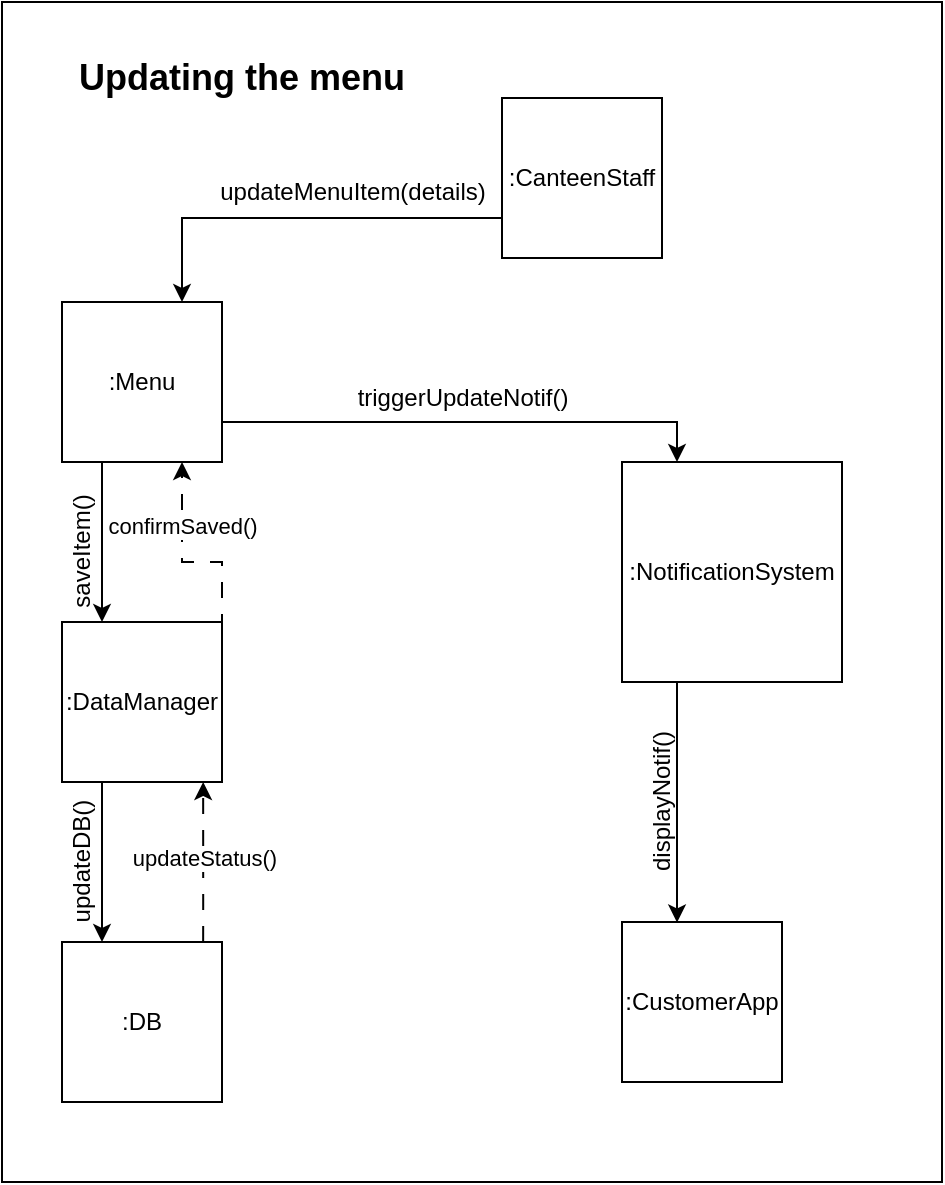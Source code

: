 <mxfile version="23.0.1" type="google">
  <diagram name="Page-1" id="c4acf3e9-155e-7222-9cf6-157b1a14988f">
    <mxGraphModel grid="1" page="1" gridSize="10" guides="1" tooltips="1" connect="1" arrows="1" fold="1" pageScale="1" pageWidth="850" pageHeight="1100" background="none" math="0" shadow="0">
      <root>
        <mxCell id="0" />
        <mxCell id="1" parent="0" />
        <mxCell id="BtlaXIZbuH9xNfWMviYG-48" value="" style="rounded=0;whiteSpace=wrap;html=1;" vertex="1" parent="1">
          <mxGeometry x="170" y="410" width="470" height="590" as="geometry" />
        </mxCell>
        <mxCell id="BtlaXIZbuH9xNfWMviYG-34" style="edgeStyle=orthogonalEdgeStyle;rounded=0;orthogonalLoop=1;jettySize=auto;html=1;exitX=0;exitY=0.75;exitDx=0;exitDy=0;entryX=0.75;entryY=0;entryDx=0;entryDy=0;" edge="1" parent="1" source="BtlaXIZbuH9xNfWMviYG-27" target="BtlaXIZbuH9xNfWMviYG-32">
          <mxGeometry relative="1" as="geometry" />
        </mxCell>
        <mxCell id="BtlaXIZbuH9xNfWMviYG-27" value=":CanteenStaff" style="whiteSpace=wrap;html=1;aspect=fixed;" vertex="1" parent="1">
          <mxGeometry x="420" y="458" width="80" height="80" as="geometry" />
        </mxCell>
        <mxCell id="BtlaXIZbuH9xNfWMviYG-28" value=":NotificationSystem" style="whiteSpace=wrap;html=1;aspect=fixed;" vertex="1" parent="1">
          <mxGeometry x="480" y="640" width="110" height="110" as="geometry" />
        </mxCell>
        <mxCell id="BtlaXIZbuH9xNfWMviYG-37" style="edgeStyle=orthogonalEdgeStyle;rounded=0;orthogonalLoop=1;jettySize=auto;html=1;exitX=0.25;exitY=1;exitDx=0;exitDy=0;entryX=0.25;entryY=0;entryDx=0;entryDy=0;" edge="1" parent="1" source="BtlaXIZbuH9xNfWMviYG-29" target="BtlaXIZbuH9xNfWMviYG-30">
          <mxGeometry relative="1" as="geometry" />
        </mxCell>
        <mxCell id="BtlaXIZbuH9xNfWMviYG-29" value=":DataManager" style="whiteSpace=wrap;html=1;aspect=fixed;" vertex="1" parent="1">
          <mxGeometry x="200" y="720" width="80" height="80" as="geometry" />
        </mxCell>
        <mxCell id="BtlaXIZbuH9xNfWMviYG-30" value=":DB" style="whiteSpace=wrap;html=1;aspect=fixed;" vertex="1" parent="1">
          <mxGeometry x="200" y="880" width="80" height="80" as="geometry" />
        </mxCell>
        <mxCell id="BtlaXIZbuH9xNfWMviYG-31" value=":CustomerApp" style="whiteSpace=wrap;html=1;aspect=fixed;" vertex="1" parent="1">
          <mxGeometry x="480" y="870" width="80" height="80" as="geometry" />
        </mxCell>
        <mxCell id="BtlaXIZbuH9xNfWMviYG-35" style="edgeStyle=orthogonalEdgeStyle;rounded=0;orthogonalLoop=1;jettySize=auto;html=1;exitX=0.25;exitY=1;exitDx=0;exitDy=0;entryX=0.25;entryY=0;entryDx=0;entryDy=0;" edge="1" parent="1" source="BtlaXIZbuH9xNfWMviYG-32" target="BtlaXIZbuH9xNfWMviYG-29">
          <mxGeometry relative="1" as="geometry" />
        </mxCell>
        <mxCell id="BtlaXIZbuH9xNfWMviYG-39" style="edgeStyle=orthogonalEdgeStyle;rounded=0;orthogonalLoop=1;jettySize=auto;html=1;exitX=1;exitY=0.75;exitDx=0;exitDy=0;entryX=0.25;entryY=0;entryDx=0;entryDy=0;" edge="1" parent="1" source="BtlaXIZbuH9xNfWMviYG-32" target="BtlaXIZbuH9xNfWMviYG-28">
          <mxGeometry relative="1" as="geometry" />
        </mxCell>
        <mxCell id="BtlaXIZbuH9xNfWMviYG-32" value=":Menu" style="whiteSpace=wrap;html=1;aspect=fixed;" vertex="1" parent="1">
          <mxGeometry x="200" y="560" width="80" height="80" as="geometry" />
        </mxCell>
        <mxCell id="BtlaXIZbuH9xNfWMviYG-36" style="edgeStyle=orthogonalEdgeStyle;rounded=0;orthogonalLoop=1;jettySize=auto;html=1;exitX=0.75;exitY=0;exitDx=0;exitDy=0;entryX=0.75;entryY=1;entryDx=0;entryDy=0;dashed=1;dashPattern=8 8;" edge="1" parent="1" source="BtlaXIZbuH9xNfWMviYG-29" target="BtlaXIZbuH9xNfWMviYG-32">
          <mxGeometry relative="1" as="geometry">
            <Array as="points">
              <mxPoint x="280" y="720" />
              <mxPoint x="280" y="690" />
              <mxPoint x="260" y="690" />
            </Array>
            <mxPoint x="280" y="720" as="sourcePoint" />
            <mxPoint x="395" y="600" as="targetPoint" />
          </mxGeometry>
        </mxCell>
        <mxCell id="BtlaXIZbuH9xNfWMviYG-43" value="confirmSaved()" style="edgeLabel;html=1;align=center;verticalAlign=middle;resizable=0;points=[];" connectable="0" vertex="1" parent="BtlaXIZbuH9xNfWMviYG-36">
          <mxGeometry x="0.465" relative="1" as="geometry">
            <mxPoint as="offset" />
          </mxGeometry>
        </mxCell>
        <mxCell id="BtlaXIZbuH9xNfWMviYG-38" style="edgeStyle=orthogonalEdgeStyle;rounded=0;orthogonalLoop=1;jettySize=auto;html=1;exitX=0.75;exitY=0;exitDx=0;exitDy=0;entryX=0.75;entryY=1;entryDx=0;entryDy=0;dashed=1;dashPattern=8 8;" edge="1" parent="1">
          <mxGeometry relative="1" as="geometry">
            <Array as="points">
              <mxPoint x="270.58" y="862" />
              <mxPoint x="270.58" y="862" />
            </Array>
            <mxPoint x="270.58" y="880" as="sourcePoint" />
            <mxPoint x="270.58" y="800" as="targetPoint" />
          </mxGeometry>
        </mxCell>
        <mxCell id="BtlaXIZbuH9xNfWMviYG-45" value="updateStatus()" style="edgeLabel;html=1;align=center;verticalAlign=middle;resizable=0;points=[];" connectable="0" vertex="1" parent="BtlaXIZbuH9xNfWMviYG-38">
          <mxGeometry x="0.052" relative="1" as="geometry">
            <mxPoint as="offset" />
          </mxGeometry>
        </mxCell>
        <mxCell id="BtlaXIZbuH9xNfWMviYG-40" style="edgeStyle=orthogonalEdgeStyle;rounded=0;orthogonalLoop=1;jettySize=auto;html=1;exitX=0.25;exitY=1;exitDx=0;exitDy=0;entryX=0.344;entryY=0.003;entryDx=0;entryDy=0;entryPerimeter=0;" edge="1" parent="1" source="BtlaXIZbuH9xNfWMviYG-28" target="BtlaXIZbuH9xNfWMviYG-31">
          <mxGeometry relative="1" as="geometry" />
        </mxCell>
        <mxCell id="BtlaXIZbuH9xNfWMviYG-41" value="updateMenuItem(details)" style="text;html=1;align=center;verticalAlign=middle;resizable=0;points=[];autosize=1;strokeColor=none;fillColor=none;" vertex="1" parent="1">
          <mxGeometry x="265" y="490" width="160" height="30" as="geometry" />
        </mxCell>
        <mxCell id="BtlaXIZbuH9xNfWMviYG-42" value="saveItem()" style="text;html=1;align=center;verticalAlign=middle;resizable=0;points=[];autosize=1;strokeColor=none;fillColor=none;rotation=-90;" vertex="1" parent="1">
          <mxGeometry x="170" y="670" width="80" height="30" as="geometry" />
        </mxCell>
        <mxCell id="BtlaXIZbuH9xNfWMviYG-44" value="updateDB()" style="text;html=1;align=center;verticalAlign=middle;resizable=0;points=[];autosize=1;strokeColor=none;fillColor=none;rotation=-90;" vertex="1" parent="1">
          <mxGeometry x="170" y="825" width="80" height="30" as="geometry" />
        </mxCell>
        <mxCell id="BtlaXIZbuH9xNfWMviYG-46" value="triggerUpdateNotif()" style="text;html=1;align=center;verticalAlign=middle;resizable=0;points=[];autosize=1;strokeColor=none;fillColor=none;" vertex="1" parent="1">
          <mxGeometry x="335" y="593" width="130" height="30" as="geometry" />
        </mxCell>
        <mxCell id="BtlaXIZbuH9xNfWMviYG-47" value="displayNotif()" style="text;html=1;align=center;verticalAlign=middle;resizable=0;points=[];autosize=1;strokeColor=none;fillColor=none;rotation=-90;" vertex="1" parent="1">
          <mxGeometry x="455" y="795" width="90" height="30" as="geometry" />
        </mxCell>
        <mxCell id="BtlaXIZbuH9xNfWMviYG-49" value="&lt;font style=&quot;font-size: 18px;&quot;&gt;&lt;b&gt;Updating the menu&lt;/b&gt;&lt;/font&gt;" style="text;html=1;strokeColor=none;fillColor=none;align=center;verticalAlign=middle;whiteSpace=wrap;rounded=0;" vertex="1" parent="1">
          <mxGeometry x="200" y="433" width="180" height="30" as="geometry" />
        </mxCell>
      </root>
    </mxGraphModel>
  </diagram>
</mxfile>
